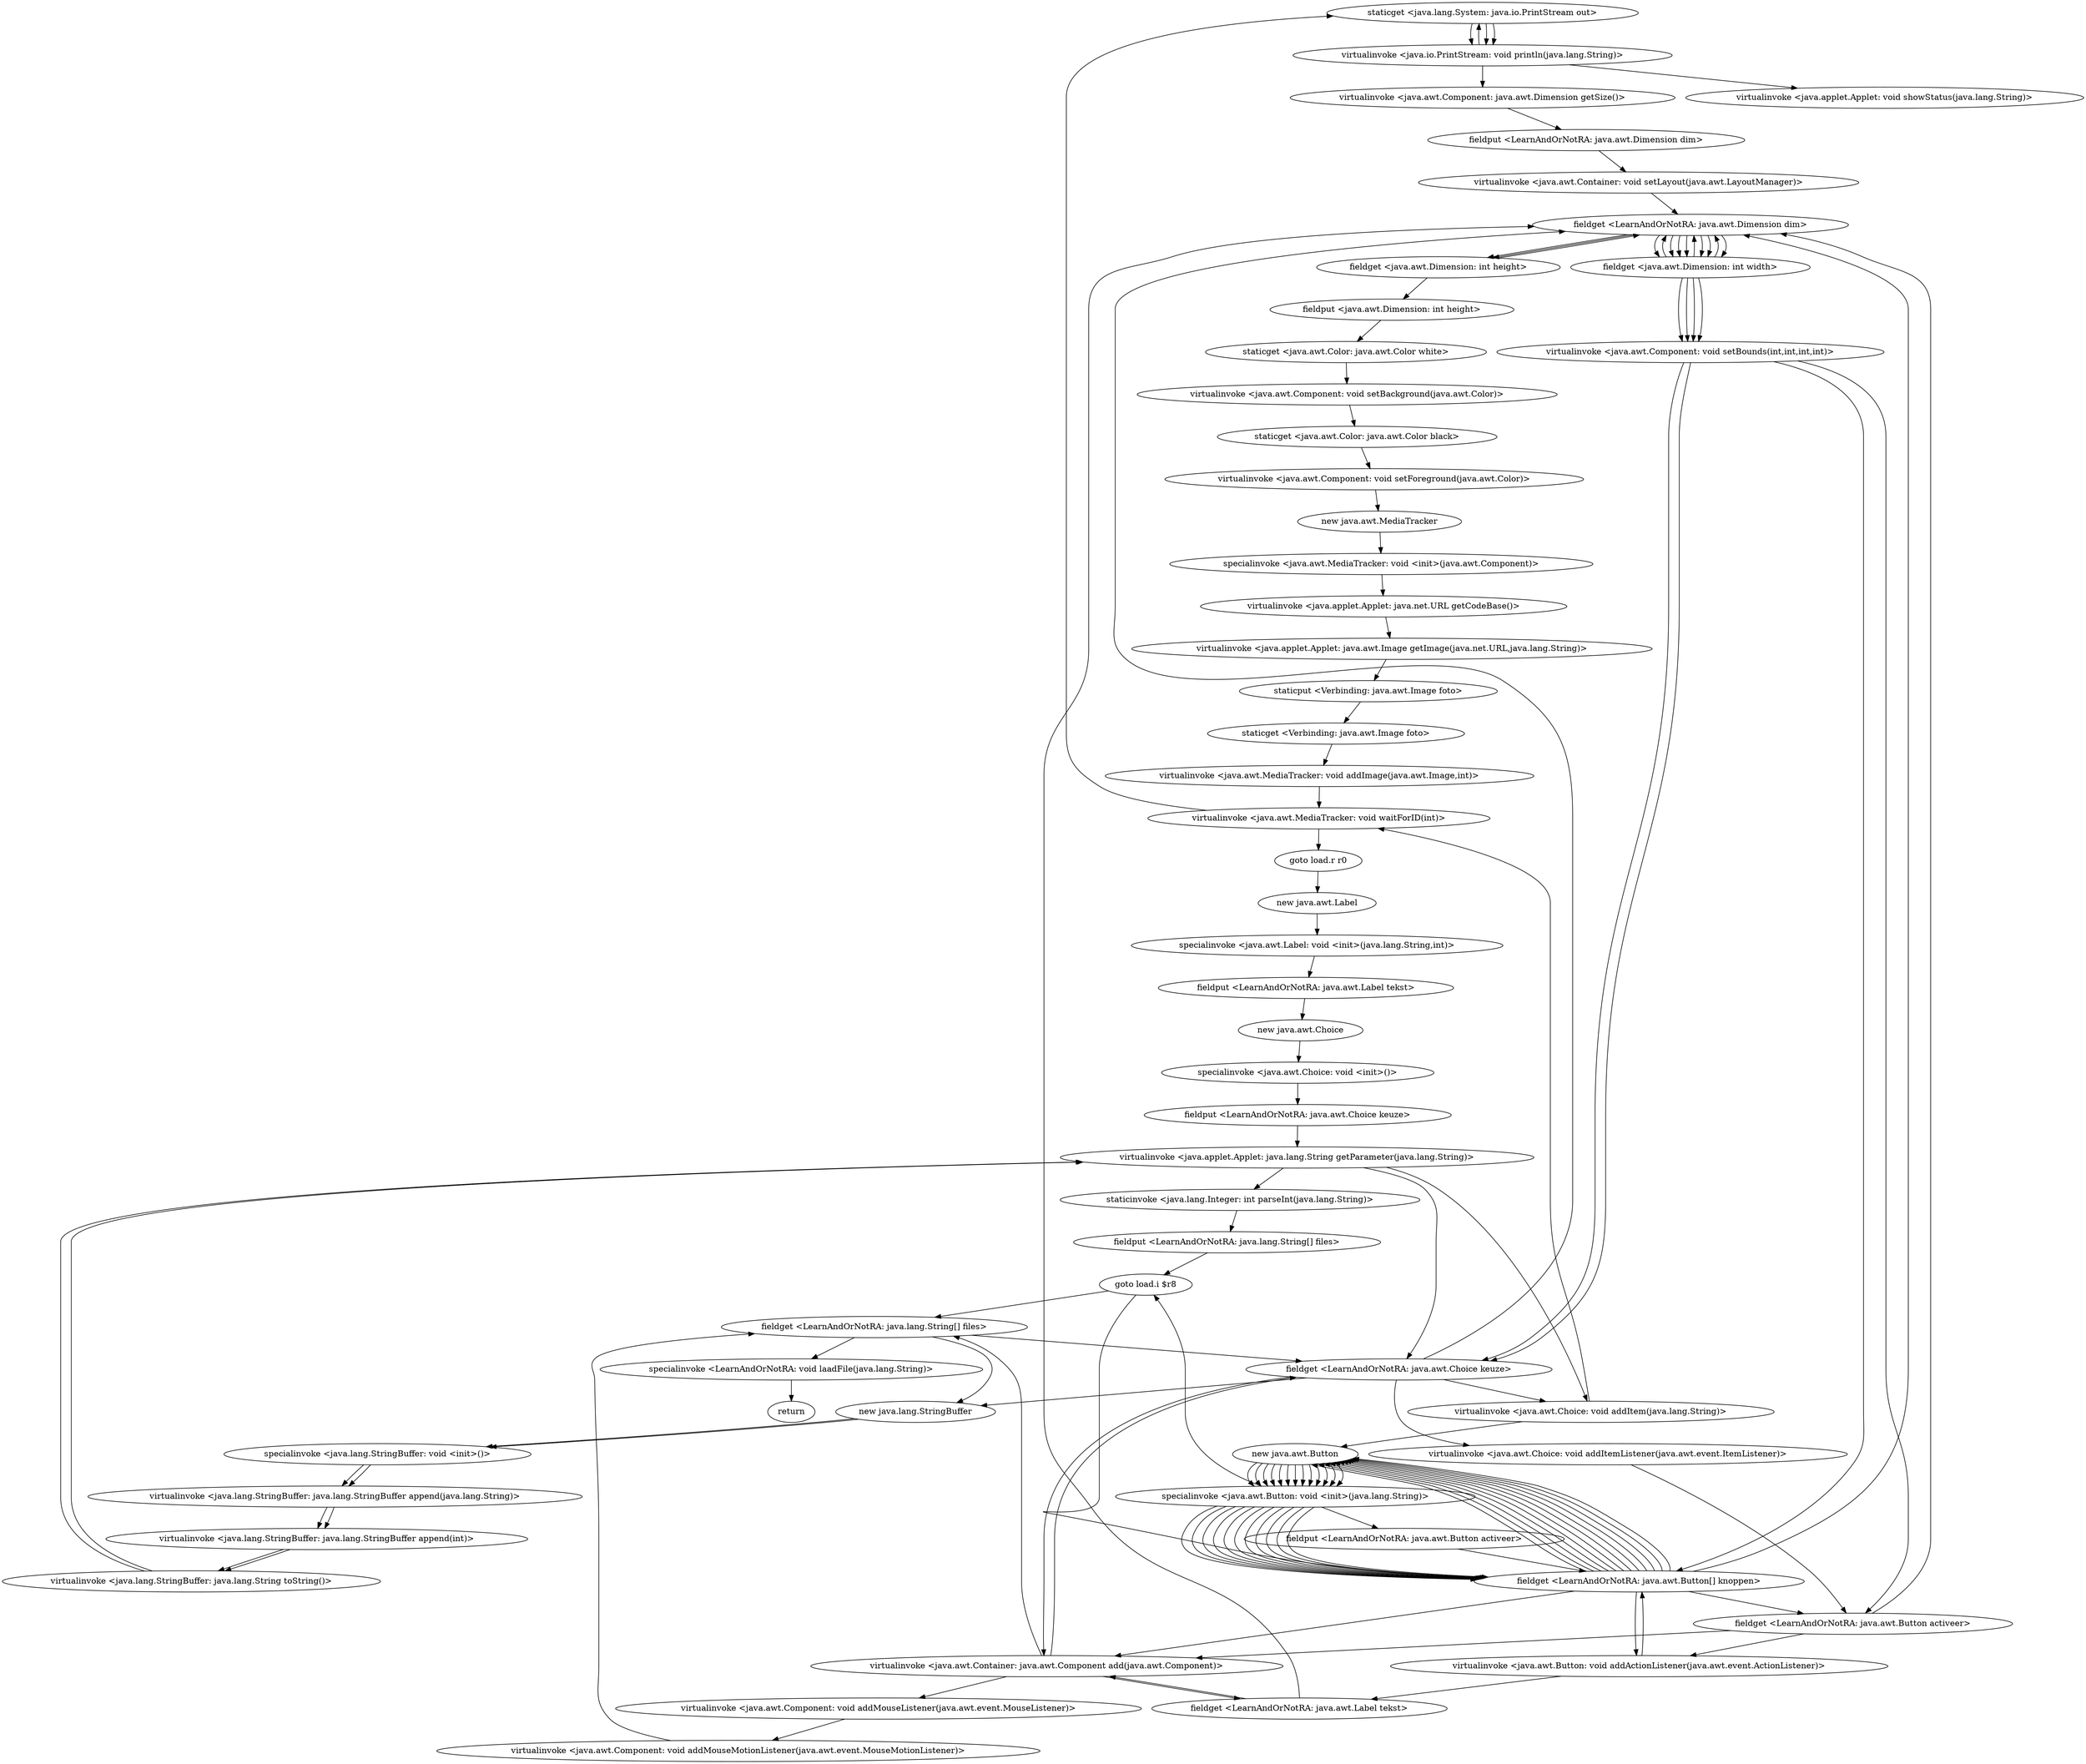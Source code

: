 digraph "" {
"staticget <java.lang.System: java.io.PrintStream out>";
 "staticget <java.lang.System: java.io.PrintStream out>"->"virtualinvoke <java.io.PrintStream: void println(java.lang.String)>";
 "virtualinvoke <java.io.PrintStream: void println(java.lang.String)>"->"staticget <java.lang.System: java.io.PrintStream out>";
 "staticget <java.lang.System: java.io.PrintStream out>"->"virtualinvoke <java.io.PrintStream: void println(java.lang.String)>";
 "virtualinvoke <java.io.PrintStream: void println(java.lang.String)>"->"virtualinvoke <java.awt.Component: java.awt.Dimension getSize()>";
 "virtualinvoke <java.awt.Component: java.awt.Dimension getSize()>"->"fieldput <LearnAndOrNotRA: java.awt.Dimension dim>";
 "fieldput <LearnAndOrNotRA: java.awt.Dimension dim>"->"virtualinvoke <java.awt.Container: void setLayout(java.awt.LayoutManager)>";
 "virtualinvoke <java.awt.Container: void setLayout(java.awt.LayoutManager)>"->"fieldget <LearnAndOrNotRA: java.awt.Dimension dim>";
 "fieldget <LearnAndOrNotRA: java.awt.Dimension dim>"->"fieldget <java.awt.Dimension: int height>";
 "fieldget <java.awt.Dimension: int height>"->"fieldput <java.awt.Dimension: int height>";
 "fieldput <java.awt.Dimension: int height>"->"staticget <java.awt.Color: java.awt.Color white>";
 "staticget <java.awt.Color: java.awt.Color white>"->"virtualinvoke <java.awt.Component: void setBackground(java.awt.Color)>";
 "virtualinvoke <java.awt.Component: void setBackground(java.awt.Color)>"->"staticget <java.awt.Color: java.awt.Color black>";
 "staticget <java.awt.Color: java.awt.Color black>"->"virtualinvoke <java.awt.Component: void setForeground(java.awt.Color)>";
 "virtualinvoke <java.awt.Component: void setForeground(java.awt.Color)>"->"new java.awt.MediaTracker";
 "new java.awt.MediaTracker"->"specialinvoke <java.awt.MediaTracker: void <init>(java.awt.Component)>";
 "specialinvoke <java.awt.MediaTracker: void <init>(java.awt.Component)>"->"virtualinvoke <java.applet.Applet: java.net.URL getCodeBase()>";
 "virtualinvoke <java.applet.Applet: java.net.URL getCodeBase()>"->"virtualinvoke <java.applet.Applet: java.awt.Image getImage(java.net.URL,java.lang.String)>";
 "virtualinvoke <java.applet.Applet: java.awt.Image getImage(java.net.URL,java.lang.String)>"->"staticput <Verbinding: java.awt.Image foto>";
 "staticput <Verbinding: java.awt.Image foto>"->"staticget <Verbinding: java.awt.Image foto>";
 "staticget <Verbinding: java.awt.Image foto>"->"virtualinvoke <java.awt.MediaTracker: void addImage(java.awt.Image,int)>";
 "virtualinvoke <java.awt.MediaTracker: void addImage(java.awt.Image,int)>"->"virtualinvoke <java.awt.MediaTracker: void waitForID(int)>";
 "virtualinvoke <java.awt.MediaTracker: void waitForID(int)>"->"goto load.r r0";
 "goto load.r r0"->"new java.awt.Label";
 "new java.awt.Label"->"specialinvoke <java.awt.Label: void <init>(java.lang.String,int)>";
 "specialinvoke <java.awt.Label: void <init>(java.lang.String,int)>"->"fieldput <LearnAndOrNotRA: java.awt.Label tekst>";
 "fieldput <LearnAndOrNotRA: java.awt.Label tekst>"->"new java.awt.Choice";
 "new java.awt.Choice"->"specialinvoke <java.awt.Choice: void <init>()>";
 "specialinvoke <java.awt.Choice: void <init>()>"->"fieldput <LearnAndOrNotRA: java.awt.Choice keuze>";
 "fieldput <LearnAndOrNotRA: java.awt.Choice keuze>"->"virtualinvoke <java.applet.Applet: java.lang.String getParameter(java.lang.String)>";
 "virtualinvoke <java.applet.Applet: java.lang.String getParameter(java.lang.String)>"->"staticinvoke <java.lang.Integer: int parseInt(java.lang.String)>";
 "staticinvoke <java.lang.Integer: int parseInt(java.lang.String)>"->"fieldput <LearnAndOrNotRA: java.lang.String[] files>";
 "fieldput <LearnAndOrNotRA: java.lang.String[] files>"->"goto load.i $r8";
 "goto load.i $r8"->"fieldget <LearnAndOrNotRA: java.lang.String[] files>";
 "fieldget <LearnAndOrNotRA: java.lang.String[] files>"->"fieldget <LearnAndOrNotRA: java.awt.Choice keuze>";
 "fieldget <LearnAndOrNotRA: java.awt.Choice keuze>"->"virtualinvoke <java.awt.Choice: void addItem(java.lang.String)>";
 "virtualinvoke <java.awt.Choice: void addItem(java.lang.String)>"->"new java.awt.Button";
 "new java.awt.Button"->"specialinvoke <java.awt.Button: void <init>(java.lang.String)>";
 "specialinvoke <java.awt.Button: void <init>(java.lang.String)>"->"fieldput <LearnAndOrNotRA: java.awt.Button activeer>";
 "fieldput <LearnAndOrNotRA: java.awt.Button activeer>"->"fieldget <LearnAndOrNotRA: java.awt.Button[] knoppen>";
 "fieldget <LearnAndOrNotRA: java.awt.Button[] knoppen>"->"new java.awt.Button";
 "new java.awt.Button"->"specialinvoke <java.awt.Button: void <init>(java.lang.String)>";
 "specialinvoke <java.awt.Button: void <init>(java.lang.String)>"->"fieldget <LearnAndOrNotRA: java.awt.Button[] knoppen>";
 "fieldget <LearnAndOrNotRA: java.awt.Button[] knoppen>"->"new java.awt.Button";
 "new java.awt.Button"->"specialinvoke <java.awt.Button: void <init>(java.lang.String)>";
 "specialinvoke <java.awt.Button: void <init>(java.lang.String)>"->"fieldget <LearnAndOrNotRA: java.awt.Button[] knoppen>";
 "fieldget <LearnAndOrNotRA: java.awt.Button[] knoppen>"->"new java.awt.Button";
 "new java.awt.Button"->"specialinvoke <java.awt.Button: void <init>(java.lang.String)>";
 "specialinvoke <java.awt.Button: void <init>(java.lang.String)>"->"fieldget <LearnAndOrNotRA: java.awt.Button[] knoppen>";
 "fieldget <LearnAndOrNotRA: java.awt.Button[] knoppen>"->"new java.awt.Button";
 "new java.awt.Button"->"specialinvoke <java.awt.Button: void <init>(java.lang.String)>";
 "specialinvoke <java.awt.Button: void <init>(java.lang.String)>"->"fieldget <LearnAndOrNotRA: java.awt.Button[] knoppen>";
 "fieldget <LearnAndOrNotRA: java.awt.Button[] knoppen>"->"new java.awt.Button";
 "new java.awt.Button"->"specialinvoke <java.awt.Button: void <init>(java.lang.String)>";
 "specialinvoke <java.awt.Button: void <init>(java.lang.String)>"->"fieldget <LearnAndOrNotRA: java.awt.Button[] knoppen>";
 "fieldget <LearnAndOrNotRA: java.awt.Button[] knoppen>"->"new java.awt.Button";
 "new java.awt.Button"->"specialinvoke <java.awt.Button: void <init>(java.lang.String)>";
 "specialinvoke <java.awt.Button: void <init>(java.lang.String)>"->"fieldget <LearnAndOrNotRA: java.awt.Button[] knoppen>";
 "fieldget <LearnAndOrNotRA: java.awt.Button[] knoppen>"->"new java.awt.Button";
 "new java.awt.Button"->"specialinvoke <java.awt.Button: void <init>(java.lang.String)>";
 "specialinvoke <java.awt.Button: void <init>(java.lang.String)>"->"fieldget <LearnAndOrNotRA: java.awt.Button[] knoppen>";
 "fieldget <LearnAndOrNotRA: java.awt.Button[] knoppen>"->"new java.awt.Button";
 "new java.awt.Button"->"specialinvoke <java.awt.Button: void <init>(java.lang.String)>";
 "specialinvoke <java.awt.Button: void <init>(java.lang.String)>"->"fieldget <LearnAndOrNotRA: java.awt.Button[] knoppen>";
 "fieldget <LearnAndOrNotRA: java.awt.Button[] knoppen>"->"new java.awt.Button";
 "new java.awt.Button"->"specialinvoke <java.awt.Button: void <init>(java.lang.String)>";
 "specialinvoke <java.awt.Button: void <init>(java.lang.String)>"->"fieldget <LearnAndOrNotRA: java.awt.Button[] knoppen>";
 "fieldget <LearnAndOrNotRA: java.awt.Button[] knoppen>"->"new java.awt.Button";
 "new java.awt.Button"->"specialinvoke <java.awt.Button: void <init>(java.lang.String)>";
 "specialinvoke <java.awt.Button: void <init>(java.lang.String)>"->"fieldget <LearnAndOrNotRA: java.awt.Button[] knoppen>";
 "fieldget <LearnAndOrNotRA: java.awt.Button[] knoppen>"->"new java.awt.Button";
 "new java.awt.Button"->"specialinvoke <java.awt.Button: void <init>(java.lang.String)>";
 "specialinvoke <java.awt.Button: void <init>(java.lang.String)>"->"fieldget <LearnAndOrNotRA: java.awt.Button[] knoppen>";
 "fieldget <LearnAndOrNotRA: java.awt.Button[] knoppen>"->"new java.awt.Button";
 "new java.awt.Button"->"specialinvoke <java.awt.Button: void <init>(java.lang.String)>";
 "specialinvoke <java.awt.Button: void <init>(java.lang.String)>"->"goto load.i $r8";
 "goto load.i $r8"->"fieldget <LearnAndOrNotRA: java.awt.Button[] knoppen>";
 "fieldget <LearnAndOrNotRA: java.awt.Button[] knoppen>"->"fieldget <LearnAndOrNotRA: java.awt.Button activeer>";
 "fieldget <LearnAndOrNotRA: java.awt.Button activeer>"->"fieldget <LearnAndOrNotRA: java.awt.Dimension dim>";
 "fieldget <LearnAndOrNotRA: java.awt.Dimension dim>"->"fieldget <java.awt.Dimension: int width>";
 "fieldget <java.awt.Dimension: int width>"->"fieldget <LearnAndOrNotRA: java.awt.Dimension dim>";
 "fieldget <LearnAndOrNotRA: java.awt.Dimension dim>"->"fieldget <java.awt.Dimension: int height>";
 "fieldget <java.awt.Dimension: int height>"->"fieldget <LearnAndOrNotRA: java.awt.Dimension dim>";
 "fieldget <LearnAndOrNotRA: java.awt.Dimension dim>"->"fieldget <java.awt.Dimension: int width>";
 "fieldget <java.awt.Dimension: int width>"->"virtualinvoke <java.awt.Component: void setBounds(int,int,int,int)>";
 "virtualinvoke <java.awt.Component: void setBounds(int,int,int,int)>"->"fieldget <LearnAndOrNotRA: java.awt.Button activeer>";
 "fieldget <LearnAndOrNotRA: java.awt.Button activeer>"->"virtualinvoke <java.awt.Button: void addActionListener(java.awt.event.ActionListener)>";
 "virtualinvoke <java.awt.Button: void addActionListener(java.awt.event.ActionListener)>"->"fieldget <LearnAndOrNotRA: java.awt.Label tekst>";
 "fieldget <LearnAndOrNotRA: java.awt.Label tekst>"->"fieldget <LearnAndOrNotRA: java.awt.Dimension dim>";
 "fieldget <LearnAndOrNotRA: java.awt.Dimension dim>"->"fieldget <java.awt.Dimension: int width>";
 "fieldget <java.awt.Dimension: int width>"->"virtualinvoke <java.awt.Component: void setBounds(int,int,int,int)>";
 "virtualinvoke <java.awt.Component: void setBounds(int,int,int,int)>"->"fieldget <LearnAndOrNotRA: java.awt.Choice keuze>";
 "fieldget <LearnAndOrNotRA: java.awt.Choice keuze>"->"fieldget <LearnAndOrNotRA: java.awt.Dimension dim>";
 "fieldget <LearnAndOrNotRA: java.awt.Dimension dim>"->"fieldget <java.awt.Dimension: int width>";
 "fieldget <java.awt.Dimension: int width>"->"fieldget <LearnAndOrNotRA: java.awt.Dimension dim>";
 "fieldget <LearnAndOrNotRA: java.awt.Dimension dim>"->"fieldget <java.awt.Dimension: int width>";
 "fieldget <java.awt.Dimension: int width>"->"virtualinvoke <java.awt.Component: void setBounds(int,int,int,int)>";
 "virtualinvoke <java.awt.Component: void setBounds(int,int,int,int)>"->"fieldget <LearnAndOrNotRA: java.awt.Choice keuze>";
 "fieldget <LearnAndOrNotRA: java.awt.Choice keuze>"->"virtualinvoke <java.awt.Choice: void addItemListener(java.awt.event.ItemListener)>";
 "virtualinvoke <java.awt.Choice: void addItemListener(java.awt.event.ItemListener)>"->"fieldget <LearnAndOrNotRA: java.awt.Button activeer>";
 "fieldget <LearnAndOrNotRA: java.awt.Button activeer>"->"virtualinvoke <java.awt.Container: java.awt.Component add(java.awt.Component)>";
 "virtualinvoke <java.awt.Container: java.awt.Component add(java.awt.Component)>"->"fieldget <LearnAndOrNotRA: java.awt.Label tekst>";
 "fieldget <LearnAndOrNotRA: java.awt.Label tekst>"->"virtualinvoke <java.awt.Container: java.awt.Component add(java.awt.Component)>";
 "virtualinvoke <java.awt.Container: java.awt.Component add(java.awt.Component)>"->"fieldget <LearnAndOrNotRA: java.awt.Choice keuze>";
 "fieldget <LearnAndOrNotRA: java.awt.Choice keuze>"->"virtualinvoke <java.awt.Container: java.awt.Component add(java.awt.Component)>";
 "virtualinvoke <java.awt.Container: java.awt.Component add(java.awt.Component)>"->"virtualinvoke <java.awt.Component: void addMouseListener(java.awt.event.MouseListener)>";
 "virtualinvoke <java.awt.Component: void addMouseListener(java.awt.event.MouseListener)>"->"virtualinvoke <java.awt.Component: void addMouseMotionListener(java.awt.event.MouseMotionListener)>";
 "virtualinvoke <java.awt.Component: void addMouseMotionListener(java.awt.event.MouseMotionListener)>"->"fieldget <LearnAndOrNotRA: java.lang.String[] files>";
 "fieldget <LearnAndOrNotRA: java.lang.String[] files>"->"specialinvoke <LearnAndOrNotRA: void laadFile(java.lang.String)>";
 "specialinvoke <LearnAndOrNotRA: void laadFile(java.lang.String)>"->"return";
"fieldget <LearnAndOrNotRA: java.awt.Button[] knoppen>";
 "fieldget <LearnAndOrNotRA: java.awt.Button[] knoppen>"->"fieldget <LearnAndOrNotRA: java.awt.Dimension dim>";
 "fieldget <LearnAndOrNotRA: java.awt.Dimension dim>"->"fieldget <java.awt.Dimension: int width>";
 "fieldget <java.awt.Dimension: int width>"->"fieldget <LearnAndOrNotRA: java.awt.Dimension dim>";
 "fieldget <LearnAndOrNotRA: java.awt.Dimension dim>"->"fieldget <java.awt.Dimension: int width>";
 "fieldget <java.awt.Dimension: int width>"->"virtualinvoke <java.awt.Component: void setBounds(int,int,int,int)>";
 "virtualinvoke <java.awt.Component: void setBounds(int,int,int,int)>"->"fieldget <LearnAndOrNotRA: java.awt.Button[] knoppen>";
 "fieldget <LearnAndOrNotRA: java.awt.Button[] knoppen>"->"virtualinvoke <java.awt.Button: void addActionListener(java.awt.event.ActionListener)>";
 "virtualinvoke <java.awt.Button: void addActionListener(java.awt.event.ActionListener)>"->"fieldget <LearnAndOrNotRA: java.awt.Button[] knoppen>";
 "fieldget <LearnAndOrNotRA: java.awt.Button[] knoppen>"->"virtualinvoke <java.awt.Container: java.awt.Component add(java.awt.Component)>";
 "virtualinvoke <java.awt.Container: java.awt.Component add(java.awt.Component)>"->"fieldget <LearnAndOrNotRA: java.lang.String[] files>";
 "fieldget <LearnAndOrNotRA: java.lang.String[] files>"->"new java.lang.StringBuffer";
 "new java.lang.StringBuffer"->"specialinvoke <java.lang.StringBuffer: void <init>()>";
 "specialinvoke <java.lang.StringBuffer: void <init>()>"->"virtualinvoke <java.lang.StringBuffer: java.lang.StringBuffer append(java.lang.String)>";
 "virtualinvoke <java.lang.StringBuffer: java.lang.StringBuffer append(java.lang.String)>"->"virtualinvoke <java.lang.StringBuffer: java.lang.StringBuffer append(int)>";
 "virtualinvoke <java.lang.StringBuffer: java.lang.StringBuffer append(int)>"->"virtualinvoke <java.lang.StringBuffer: java.lang.String toString()>";
 "virtualinvoke <java.lang.StringBuffer: java.lang.String toString()>"->"virtualinvoke <java.applet.Applet: java.lang.String getParameter(java.lang.String)>";
 "virtualinvoke <java.applet.Applet: java.lang.String getParameter(java.lang.String)>"->"fieldget <LearnAndOrNotRA: java.awt.Choice keuze>";
 "fieldget <LearnAndOrNotRA: java.awt.Choice keuze>"->"new java.lang.StringBuffer";
 "new java.lang.StringBuffer"->"specialinvoke <java.lang.StringBuffer: void <init>()>";
 "specialinvoke <java.lang.StringBuffer: void <init>()>"->"virtualinvoke <java.lang.StringBuffer: java.lang.StringBuffer append(java.lang.String)>";
 "virtualinvoke <java.lang.StringBuffer: java.lang.StringBuffer append(java.lang.String)>"->"virtualinvoke <java.lang.StringBuffer: java.lang.StringBuffer append(int)>";
 "virtualinvoke <java.lang.StringBuffer: java.lang.StringBuffer append(int)>"->"virtualinvoke <java.lang.StringBuffer: java.lang.String toString()>";
 "virtualinvoke <java.lang.StringBuffer: java.lang.String toString()>"->"virtualinvoke <java.applet.Applet: java.lang.String getParameter(java.lang.String)>";
 "virtualinvoke <java.applet.Applet: java.lang.String getParameter(java.lang.String)>"->"virtualinvoke <java.awt.Choice: void addItem(java.lang.String)>";
 "virtualinvoke <java.awt.Choice: void addItem(java.lang.String)>"-> "virtualinvoke <java.awt.MediaTracker: void waitForID(int)>"->"staticget <java.lang.System: java.io.PrintStream out>";
 "staticget <java.lang.System: java.io.PrintStream out>"->"virtualinvoke <java.io.PrintStream: void println(java.lang.String)>";
 "virtualinvoke <java.io.PrintStream: void println(java.lang.String)>"->"virtualinvoke <java.applet.Applet: void showStatus(java.lang.String)>";
}
